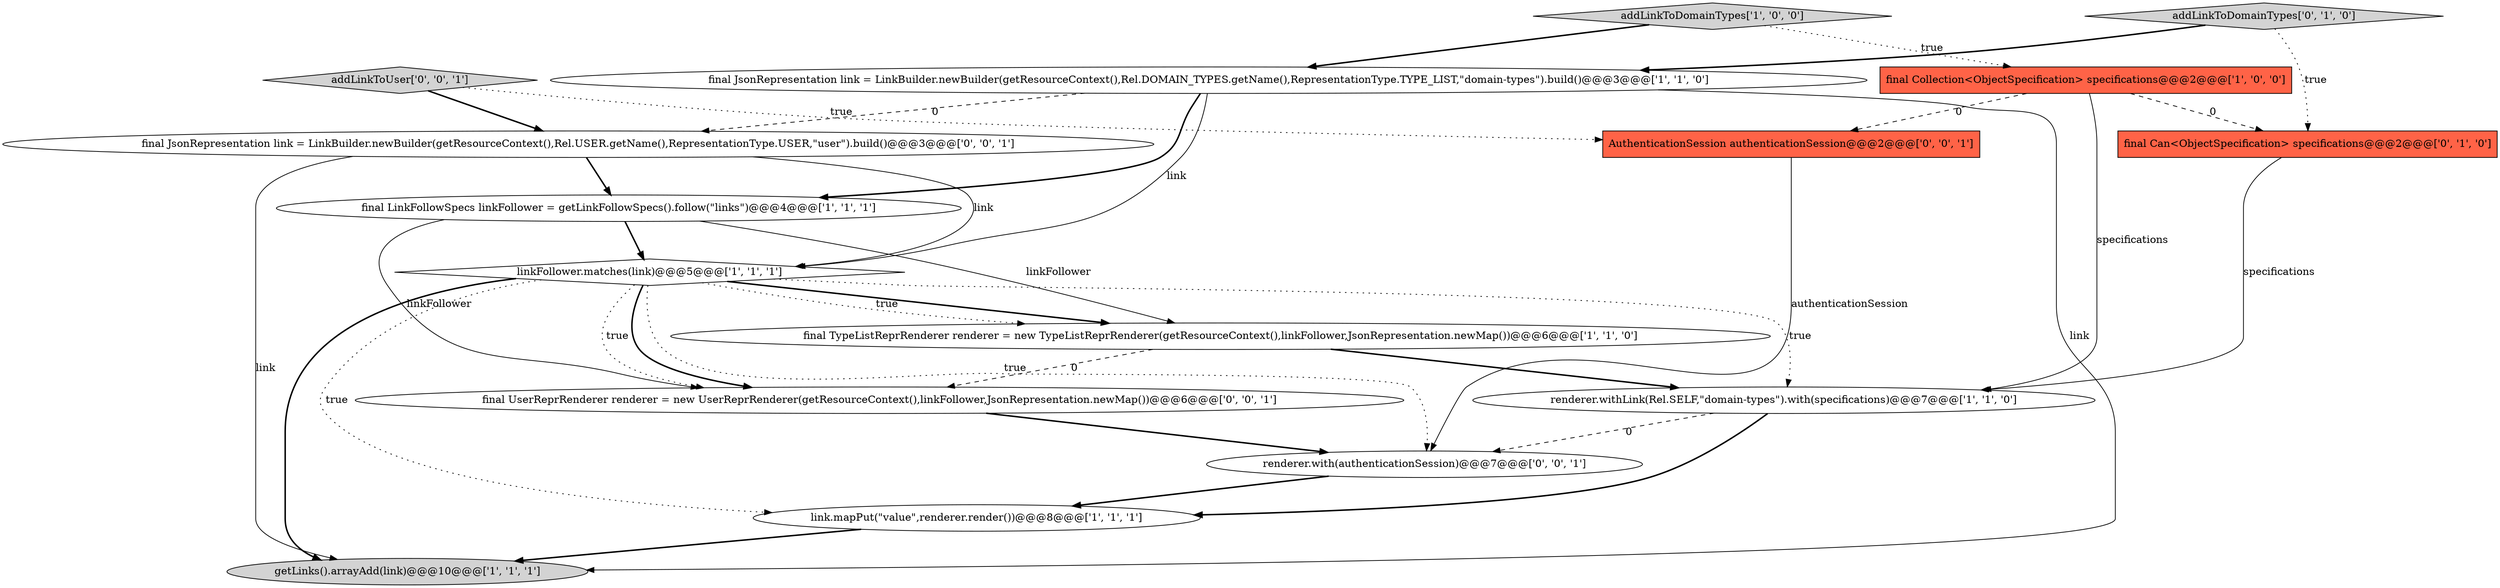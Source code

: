digraph {
12 [style = filled, label = "renderer.with(authenticationSession)@@@7@@@['0', '0', '1']", fillcolor = white, shape = ellipse image = "AAA0AAABBB3BBB"];
2 [style = filled, label = "getLinks().arrayAdd(link)@@@10@@@['1', '1', '1']", fillcolor = lightgray, shape = ellipse image = "AAA0AAABBB1BBB"];
14 [style = filled, label = "addLinkToUser['0', '0', '1']", fillcolor = lightgray, shape = diamond image = "AAA0AAABBB3BBB"];
6 [style = filled, label = "final LinkFollowSpecs linkFollower = getLinkFollowSpecs().follow(\"links\")@@@4@@@['1', '1', '1']", fillcolor = white, shape = ellipse image = "AAA0AAABBB1BBB"];
0 [style = filled, label = "final JsonRepresentation link = LinkBuilder.newBuilder(getResourceContext(),Rel.DOMAIN_TYPES.getName(),RepresentationType.TYPE_LIST,\"domain-types\").build()@@@3@@@['1', '1', '0']", fillcolor = white, shape = ellipse image = "AAA0AAABBB1BBB"];
15 [style = filled, label = "final JsonRepresentation link = LinkBuilder.newBuilder(getResourceContext(),Rel.USER.getName(),RepresentationType.USER,\"user\").build()@@@3@@@['0', '0', '1']", fillcolor = white, shape = ellipse image = "AAA0AAABBB3BBB"];
13 [style = filled, label = "final UserReprRenderer renderer = new UserReprRenderer(getResourceContext(),linkFollower,JsonRepresentation.newMap())@@@6@@@['0', '0', '1']", fillcolor = white, shape = ellipse image = "AAA0AAABBB3BBB"];
5 [style = filled, label = "link.mapPut(\"value\",renderer.render())@@@8@@@['1', '1', '1']", fillcolor = white, shape = ellipse image = "AAA0AAABBB1BBB"];
8 [style = filled, label = "final TypeListReprRenderer renderer = new TypeListReprRenderer(getResourceContext(),linkFollower,JsonRepresentation.newMap())@@@6@@@['1', '1', '0']", fillcolor = white, shape = ellipse image = "AAA0AAABBB1BBB"];
10 [style = filled, label = "final Can<ObjectSpecification> specifications@@@2@@@['0', '1', '0']", fillcolor = tomato, shape = box image = "AAA1AAABBB2BBB"];
11 [style = filled, label = "AuthenticationSession authenticationSession@@@2@@@['0', '0', '1']", fillcolor = tomato, shape = box image = "AAA0AAABBB3BBB"];
3 [style = filled, label = "renderer.withLink(Rel.SELF,\"domain-types\").with(specifications)@@@7@@@['1', '1', '0']", fillcolor = white, shape = ellipse image = "AAA0AAABBB1BBB"];
4 [style = filled, label = "addLinkToDomainTypes['1', '0', '0']", fillcolor = lightgray, shape = diamond image = "AAA0AAABBB1BBB"];
7 [style = filled, label = "linkFollower.matches(link)@@@5@@@['1', '1', '1']", fillcolor = white, shape = diamond image = "AAA0AAABBB1BBB"];
1 [style = filled, label = "final Collection<ObjectSpecification> specifications@@@2@@@['1', '0', '0']", fillcolor = tomato, shape = box image = "AAA1AAABBB1BBB"];
9 [style = filled, label = "addLinkToDomainTypes['0', '1', '0']", fillcolor = lightgray, shape = diamond image = "AAA0AAABBB2BBB"];
7->13 [style = bold, label=""];
9->0 [style = bold, label=""];
12->5 [style = bold, label=""];
4->1 [style = dotted, label="true"];
0->6 [style = bold, label=""];
7->13 [style = dotted, label="true"];
6->13 [style = solid, label="linkFollower"];
8->3 [style = bold, label=""];
0->15 [style = dashed, label="0"];
10->3 [style = solid, label="specifications"];
15->6 [style = bold, label=""];
1->10 [style = dashed, label="0"];
7->8 [style = bold, label=""];
4->0 [style = bold, label=""];
7->12 [style = dotted, label="true"];
7->5 [style = dotted, label="true"];
8->13 [style = dashed, label="0"];
15->2 [style = solid, label="link"];
5->2 [style = bold, label=""];
3->5 [style = bold, label=""];
13->12 [style = bold, label=""];
3->12 [style = dashed, label="0"];
7->3 [style = dotted, label="true"];
7->2 [style = bold, label=""];
1->11 [style = dashed, label="0"];
15->7 [style = solid, label="link"];
0->7 [style = solid, label="link"];
6->8 [style = solid, label="linkFollower"];
14->11 [style = dotted, label="true"];
11->12 [style = solid, label="authenticationSession"];
14->15 [style = bold, label=""];
6->7 [style = bold, label=""];
0->2 [style = solid, label="link"];
7->8 [style = dotted, label="true"];
9->10 [style = dotted, label="true"];
1->3 [style = solid, label="specifications"];
}
